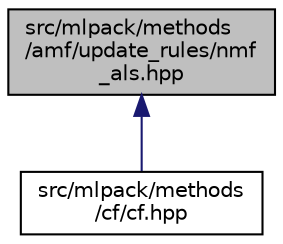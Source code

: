 digraph "src/mlpack/methods/amf/update_rules/nmf_als.hpp"
{
  edge [fontname="Helvetica",fontsize="10",labelfontname="Helvetica",labelfontsize="10"];
  node [fontname="Helvetica",fontsize="10",shape=record];
  Node1 [label="src/mlpack/methods\l/amf/update_rules/nmf\l_als.hpp",height=0.2,width=0.4,color="black", fillcolor="grey75", style="filled" fontcolor="black"];
  Node1 -> Node2 [dir="back",color="midnightblue",fontsize="10",style="solid",fontname="Helvetica"];
  Node2 [label="src/mlpack/methods\l/cf/cf.hpp",height=0.2,width=0.4,color="black", fillcolor="white", style="filled",URL="$cf_8hpp.html"];
}
